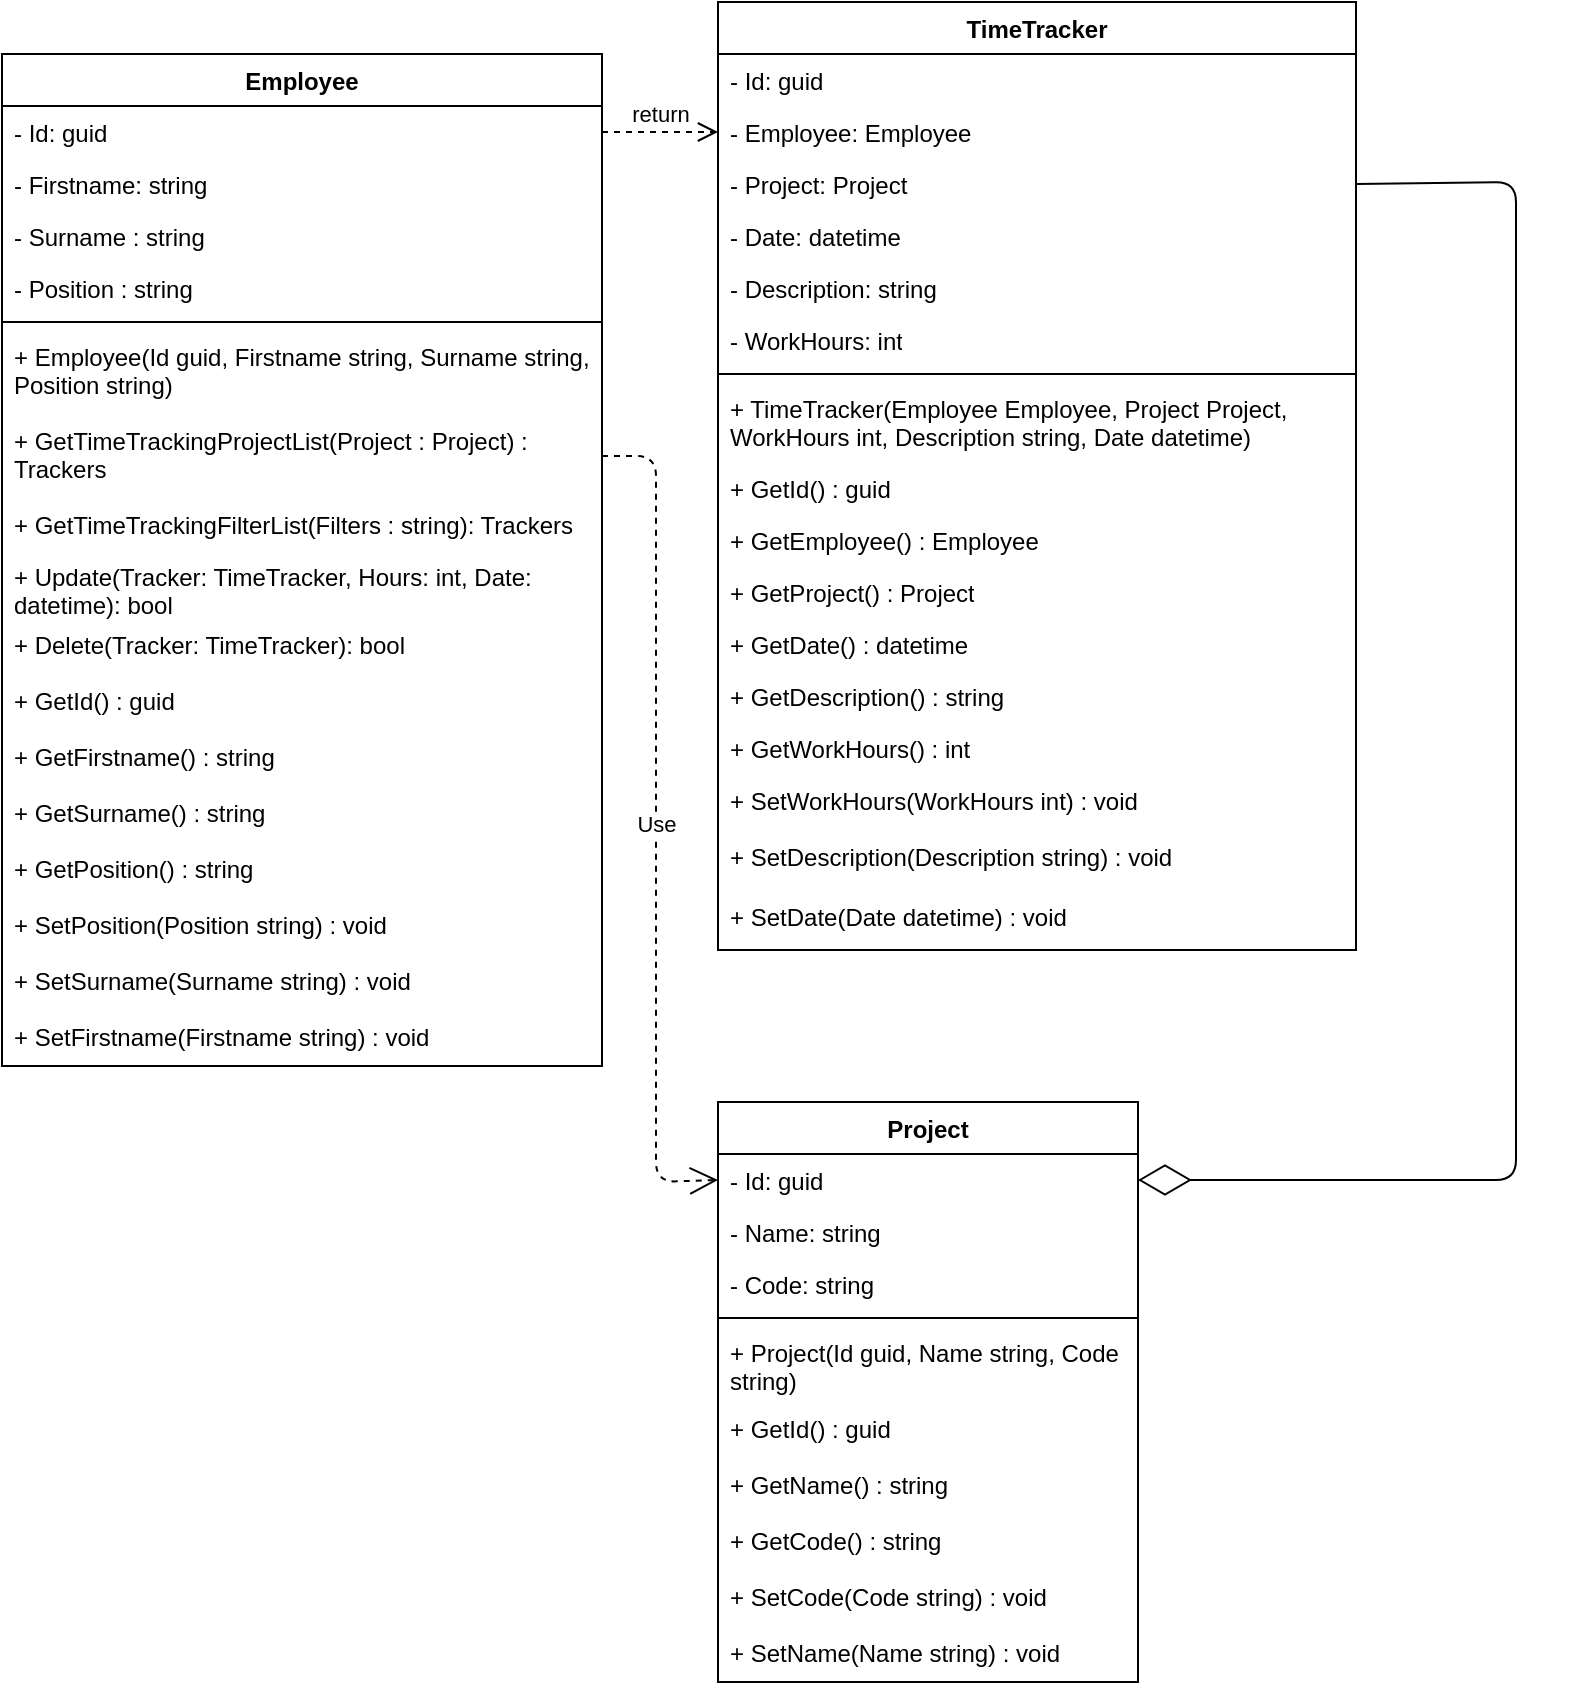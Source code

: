<mxfile>
    <diagram id="V3RUNBX7GU7BeBeHNkYn" name="Page-1">
        <mxGraphModel dx="1242" dy="571" grid="1" gridSize="10" guides="1" tooltips="1" connect="1" arrows="1" fold="1" page="1" pageScale="1" pageWidth="850" pageHeight="1100" math="0" shadow="0">
            <root>
                <mxCell id="0"/>
                <mxCell id="1" parent="0"/>
                <mxCell id="2" value="Employee" style="swimlane;fontStyle=1;align=center;verticalAlign=top;childLayout=stackLayout;horizontal=1;startSize=26;horizontalStack=0;resizeParent=1;resizeParentMax=0;resizeLast=0;collapsible=1;marginBottom=0;whiteSpace=wrap;html=1;" parent="1" vertex="1">
                    <mxGeometry x="43" y="36" width="300" height="506" as="geometry"/>
                </mxCell>
                <mxCell id="3" value="- Id: guid" style="text;strokeColor=none;fillColor=none;align=left;verticalAlign=top;spacingLeft=4;spacingRight=4;overflow=hidden;rotatable=0;points=[[0,0.5],[1,0.5]];portConstraint=eastwest;whiteSpace=wrap;html=1;" parent="2" vertex="1">
                    <mxGeometry y="26" width="300" height="26" as="geometry"/>
                </mxCell>
                <mxCell id="4" value="- Firstname: string" style="text;strokeColor=none;fillColor=none;align=left;verticalAlign=top;spacingLeft=4;spacingRight=4;overflow=hidden;rotatable=0;points=[[0,0.5],[1,0.5]];portConstraint=eastwest;whiteSpace=wrap;html=1;" parent="2" vertex="1">
                    <mxGeometry y="52" width="300" height="26" as="geometry"/>
                </mxCell>
                <mxCell id="5" value="- Surname : string&amp;nbsp;" style="text;strokeColor=none;fillColor=none;align=left;verticalAlign=top;spacingLeft=4;spacingRight=4;overflow=hidden;rotatable=0;points=[[0,0.5],[1,0.5]];portConstraint=eastwest;whiteSpace=wrap;html=1;" parent="2" vertex="1">
                    <mxGeometry y="78" width="300" height="26" as="geometry"/>
                </mxCell>
                <mxCell id="6" value="- Position : string" style="text;strokeColor=none;fillColor=none;align=left;verticalAlign=top;spacingLeft=4;spacingRight=4;overflow=hidden;rotatable=0;points=[[0,0.5],[1,0.5]];portConstraint=eastwest;whiteSpace=wrap;html=1;" parent="2" vertex="1">
                    <mxGeometry y="104" width="300" height="26" as="geometry"/>
                </mxCell>
                <mxCell id="7" value="" style="line;strokeWidth=1;fillColor=none;align=left;verticalAlign=middle;spacingTop=-1;spacingLeft=3;spacingRight=3;rotatable=0;labelPosition=right;points=[];portConstraint=eastwest;strokeColor=inherit;" parent="2" vertex="1">
                    <mxGeometry y="130" width="300" height="8" as="geometry"/>
                </mxCell>
                <mxCell id="62" value="+ Employee(Id guid, Firstname string, Surname string, Position string)" style="text;strokeColor=none;fillColor=none;align=left;verticalAlign=top;spacingLeft=4;spacingRight=4;overflow=hidden;rotatable=0;points=[[0,0.5],[1,0.5]];portConstraint=eastwest;whiteSpace=wrap;html=1;" parent="2" vertex="1">
                    <mxGeometry y="138" width="300" height="42" as="geometry"/>
                </mxCell>
                <mxCell id="8" value="+ GetTimeTrackingProjectList(Project : Project) : Trackers" style="text;strokeColor=none;fillColor=none;align=left;verticalAlign=top;spacingLeft=4;spacingRight=4;overflow=hidden;rotatable=0;points=[[0,0.5],[1,0.5]];portConstraint=eastwest;whiteSpace=wrap;html=1;" parent="2" vertex="1">
                    <mxGeometry y="180" width="300" height="42" as="geometry"/>
                </mxCell>
                <mxCell id="18" value="+ GetTimeTrackingFilterList(Filters : string): Trackers" style="text;strokeColor=none;fillColor=none;align=left;verticalAlign=top;spacingLeft=4;spacingRight=4;overflow=hidden;rotatable=0;points=[[0,0.5],[1,0.5]];portConstraint=eastwest;whiteSpace=wrap;html=1;" parent="2" vertex="1">
                    <mxGeometry y="222" width="300" height="26" as="geometry"/>
                </mxCell>
                <mxCell id="17" value="+ Update(Tracker: TimeTracker, Hours: int, Date: datetime): bool" style="text;strokeColor=none;fillColor=none;align=left;verticalAlign=top;spacingLeft=4;spacingRight=4;overflow=hidden;rotatable=0;points=[[0,0.5],[1,0.5]];portConstraint=eastwest;whiteSpace=wrap;html=1;" parent="2" vertex="1">
                    <mxGeometry y="248" width="300" height="34" as="geometry"/>
                </mxCell>
                <mxCell id="21" value="+ Delete(Tracker: TimeTracker): bool" style="text;strokeColor=none;fillColor=none;align=left;verticalAlign=top;spacingLeft=4;spacingRight=4;overflow=hidden;rotatable=0;points=[[0,0.5],[1,0.5]];portConstraint=eastwest;whiteSpace=wrap;html=1;" parent="2" vertex="1">
                    <mxGeometry y="282" width="300" height="28" as="geometry"/>
                </mxCell>
                <mxCell id="63" value="+ GetId() : guid" style="text;strokeColor=none;fillColor=none;align=left;verticalAlign=top;spacingLeft=4;spacingRight=4;overflow=hidden;rotatable=0;points=[[0,0.5],[1,0.5]];portConstraint=eastwest;whiteSpace=wrap;html=1;" parent="2" vertex="1">
                    <mxGeometry y="310" width="300" height="28" as="geometry"/>
                </mxCell>
                <mxCell id="64" value="+ GetFirstname() : string" style="text;strokeColor=none;fillColor=none;align=left;verticalAlign=top;spacingLeft=4;spacingRight=4;overflow=hidden;rotatable=0;points=[[0,0.5],[1,0.5]];portConstraint=eastwest;whiteSpace=wrap;html=1;" parent="2" vertex="1">
                    <mxGeometry y="338" width="300" height="28" as="geometry"/>
                </mxCell>
                <mxCell id="65" value="+ GetSurname() : string" style="text;strokeColor=none;fillColor=none;align=left;verticalAlign=top;spacingLeft=4;spacingRight=4;overflow=hidden;rotatable=0;points=[[0,0.5],[1,0.5]];portConstraint=eastwest;whiteSpace=wrap;html=1;" parent="2" vertex="1">
                    <mxGeometry y="366" width="300" height="28" as="geometry"/>
                </mxCell>
                <mxCell id="66" value="+ GetPosition() : string" style="text;strokeColor=none;fillColor=none;align=left;verticalAlign=top;spacingLeft=4;spacingRight=4;overflow=hidden;rotatable=0;points=[[0,0.5],[1,0.5]];portConstraint=eastwest;whiteSpace=wrap;html=1;" parent="2" vertex="1">
                    <mxGeometry y="394" width="300" height="28" as="geometry"/>
                </mxCell>
                <mxCell id="69" value="+ SetPosition(Position string) : void" style="text;strokeColor=none;fillColor=none;align=left;verticalAlign=top;spacingLeft=4;spacingRight=4;overflow=hidden;rotatable=0;points=[[0,0.5],[1,0.5]];portConstraint=eastwest;whiteSpace=wrap;html=1;" parent="2" vertex="1">
                    <mxGeometry y="422" width="300" height="28" as="geometry"/>
                </mxCell>
                <mxCell id="70" value="+ SetSurname(Surname string) : void" style="text;strokeColor=none;fillColor=none;align=left;verticalAlign=top;spacingLeft=4;spacingRight=4;overflow=hidden;rotatable=0;points=[[0,0.5],[1,0.5]];portConstraint=eastwest;whiteSpace=wrap;html=1;" parent="2" vertex="1">
                    <mxGeometry y="450" width="300" height="28" as="geometry"/>
                </mxCell>
                <mxCell id="71" value="+ SetFirstname(Firstname string) : void" style="text;strokeColor=none;fillColor=none;align=left;verticalAlign=top;spacingLeft=4;spacingRight=4;overflow=hidden;rotatable=0;points=[[0,0.5],[1,0.5]];portConstraint=eastwest;whiteSpace=wrap;html=1;" parent="2" vertex="1">
                    <mxGeometry y="478" width="300" height="28" as="geometry"/>
                </mxCell>
                <mxCell id="10" value="TimeTracker" style="swimlane;fontStyle=1;align=center;verticalAlign=top;childLayout=stackLayout;horizontal=1;startSize=26;horizontalStack=0;resizeParent=1;resizeParentMax=0;resizeLast=0;collapsible=1;marginBottom=0;whiteSpace=wrap;html=1;" parent="1" vertex="1">
                    <mxGeometry x="401" y="10" width="319" height="474" as="geometry"/>
                </mxCell>
                <mxCell id="11" value="- Id: guid" style="text;strokeColor=none;fillColor=none;align=left;verticalAlign=top;spacingLeft=4;spacingRight=4;overflow=hidden;rotatable=0;points=[[0,0.5],[1,0.5]];portConstraint=eastwest;whiteSpace=wrap;html=1;" parent="10" vertex="1">
                    <mxGeometry y="26" width="319" height="26" as="geometry"/>
                </mxCell>
                <mxCell id="12" value="- Employee: Employee" style="text;strokeColor=none;fillColor=none;align=left;verticalAlign=top;spacingLeft=4;spacingRight=4;overflow=hidden;rotatable=0;points=[[0,0.5],[1,0.5]];portConstraint=eastwest;whiteSpace=wrap;html=1;" parent="10" vertex="1">
                    <mxGeometry y="52" width="319" height="26" as="geometry"/>
                </mxCell>
                <mxCell id="19" value="- Project: Project" style="text;strokeColor=none;fillColor=none;align=left;verticalAlign=top;spacingLeft=4;spacingRight=4;overflow=hidden;rotatable=0;points=[[0,0.5],[1,0.5]];portConstraint=eastwest;whiteSpace=wrap;html=1;" parent="10" vertex="1">
                    <mxGeometry y="78" width="319" height="26" as="geometry"/>
                </mxCell>
                <mxCell id="13" value="- Date: datetime" style="text;strokeColor=none;fillColor=none;align=left;verticalAlign=top;spacingLeft=4;spacingRight=4;overflow=hidden;rotatable=0;points=[[0,0.5],[1,0.5]];portConstraint=eastwest;whiteSpace=wrap;html=1;" parent="10" vertex="1">
                    <mxGeometry y="104" width="319" height="26" as="geometry"/>
                </mxCell>
                <mxCell id="14" value="- Description: string" style="text;strokeColor=none;fillColor=none;align=left;verticalAlign=top;spacingLeft=4;spacingRight=4;overflow=hidden;rotatable=0;points=[[0,0.5],[1,0.5]];portConstraint=eastwest;whiteSpace=wrap;html=1;" parent="10" vertex="1">
                    <mxGeometry y="130" width="319" height="26" as="geometry"/>
                </mxCell>
                <mxCell id="20" value="- WorkHours: int" style="text;strokeColor=none;fillColor=none;align=left;verticalAlign=top;spacingLeft=4;spacingRight=4;overflow=hidden;rotatable=0;points=[[0,0.5],[1,0.5]];portConstraint=eastwest;whiteSpace=wrap;html=1;" parent="10" vertex="1">
                    <mxGeometry y="156" width="319" height="26" as="geometry"/>
                </mxCell>
                <mxCell id="45" value="" style="line;strokeWidth=1;fillColor=none;align=left;verticalAlign=middle;spacingTop=-1;spacingLeft=3;spacingRight=3;rotatable=0;labelPosition=right;points=[];portConstraint=eastwest;strokeColor=inherit;" parent="10" vertex="1">
                    <mxGeometry y="182" width="319" height="8" as="geometry"/>
                </mxCell>
                <mxCell id="44" value="+ TimeTracker(Employee Employee, Project Project, WorkHours int, Description string, Date datetime)" style="text;strokeColor=none;fillColor=none;align=left;verticalAlign=top;spacingLeft=4;spacingRight=4;overflow=hidden;rotatable=0;points=[[0,0.5],[1,0.5]];portConstraint=eastwest;whiteSpace=wrap;html=1;" parent="10" vertex="1">
                    <mxGeometry y="190" width="319" height="40" as="geometry"/>
                </mxCell>
                <mxCell id="46" value="+ GetId() : guid" style="text;strokeColor=none;fillColor=none;align=left;verticalAlign=top;spacingLeft=4;spacingRight=4;overflow=hidden;rotatable=0;points=[[0,0.5],[1,0.5]];portConstraint=eastwest;whiteSpace=wrap;html=1;" parent="10" vertex="1">
                    <mxGeometry y="230" width="319" height="26" as="geometry"/>
                </mxCell>
                <mxCell id="47" value="+ GetEmployee() : Employee" style="text;strokeColor=none;fillColor=none;align=left;verticalAlign=top;spacingLeft=4;spacingRight=4;overflow=hidden;rotatable=0;points=[[0,0.5],[1,0.5]];portConstraint=eastwest;whiteSpace=wrap;html=1;" parent="10" vertex="1">
                    <mxGeometry y="256" width="319" height="26" as="geometry"/>
                </mxCell>
                <mxCell id="48" value="+ GetProject() : Project" style="text;strokeColor=none;fillColor=none;align=left;verticalAlign=top;spacingLeft=4;spacingRight=4;overflow=hidden;rotatable=0;points=[[0,0.5],[1,0.5]];portConstraint=eastwest;whiteSpace=wrap;html=1;" parent="10" vertex="1">
                    <mxGeometry y="282" width="319" height="26" as="geometry"/>
                </mxCell>
                <mxCell id="49" value="+ GetDate() : datetime" style="text;strokeColor=none;fillColor=none;align=left;verticalAlign=top;spacingLeft=4;spacingRight=4;overflow=hidden;rotatable=0;points=[[0,0.5],[1,0.5]];portConstraint=eastwest;whiteSpace=wrap;html=1;" parent="10" vertex="1">
                    <mxGeometry y="308" width="319" height="26" as="geometry"/>
                </mxCell>
                <mxCell id="50" value="+ GetDescription() : string" style="text;strokeColor=none;fillColor=none;align=left;verticalAlign=top;spacingLeft=4;spacingRight=4;overflow=hidden;rotatable=0;points=[[0,0.5],[1,0.5]];portConstraint=eastwest;whiteSpace=wrap;html=1;" parent="10" vertex="1">
                    <mxGeometry y="334" width="319" height="26" as="geometry"/>
                </mxCell>
                <mxCell id="51" value="+ GetWorkHours() : int" style="text;strokeColor=none;fillColor=none;align=left;verticalAlign=top;spacingLeft=4;spacingRight=4;overflow=hidden;rotatable=0;points=[[0,0.5],[1,0.5]];portConstraint=eastwest;whiteSpace=wrap;html=1;" parent="10" vertex="1">
                    <mxGeometry y="360" width="319" height="26" as="geometry"/>
                </mxCell>
                <mxCell id="52" value="+ SetWorkHours(WorkHours int) : void" style="text;strokeColor=none;fillColor=none;align=left;verticalAlign=top;spacingLeft=4;spacingRight=4;overflow=hidden;rotatable=0;points=[[0,0.5],[1,0.5]];portConstraint=eastwest;whiteSpace=wrap;html=1;" parent="10" vertex="1">
                    <mxGeometry y="386" width="319" height="28" as="geometry"/>
                </mxCell>
                <mxCell id="53" value="+ SetDescription(Description string) : void" style="text;strokeColor=none;fillColor=none;align=left;verticalAlign=top;spacingLeft=4;spacingRight=4;overflow=hidden;rotatable=0;points=[[0,0.5],[1,0.5]];portConstraint=eastwest;whiteSpace=wrap;html=1;" parent="10" vertex="1">
                    <mxGeometry y="414" width="319" height="30" as="geometry"/>
                </mxCell>
                <mxCell id="54" value="+ SetDate(Date datetime) : void" style="text;strokeColor=none;fillColor=none;align=left;verticalAlign=top;spacingLeft=4;spacingRight=4;overflow=hidden;rotatable=0;points=[[0,0.5],[1,0.5]];portConstraint=eastwest;whiteSpace=wrap;html=1;" parent="10" vertex="1">
                    <mxGeometry y="444" width="319" height="30" as="geometry"/>
                </mxCell>
                <mxCell id="32" value="Project" style="swimlane;fontStyle=1;align=center;verticalAlign=top;childLayout=stackLayout;horizontal=1;startSize=26;horizontalStack=0;resizeParent=1;resizeParentMax=0;resizeLast=0;collapsible=1;marginBottom=0;whiteSpace=wrap;html=1;" parent="1" vertex="1">
                    <mxGeometry x="401" y="560" width="210" height="290" as="geometry"/>
                </mxCell>
                <mxCell id="33" value="- Id: guid" style="text;strokeColor=none;fillColor=none;align=left;verticalAlign=top;spacingLeft=4;spacingRight=4;overflow=hidden;rotatable=0;points=[[0,0.5],[1,0.5]];portConstraint=eastwest;whiteSpace=wrap;html=1;" parent="32" vertex="1">
                    <mxGeometry y="26" width="210" height="26" as="geometry"/>
                </mxCell>
                <mxCell id="34" value="- Name: string" style="text;strokeColor=none;fillColor=none;align=left;verticalAlign=top;spacingLeft=4;spacingRight=4;overflow=hidden;rotatable=0;points=[[0,0.5],[1,0.5]];portConstraint=eastwest;whiteSpace=wrap;html=1;" parent="32" vertex="1">
                    <mxGeometry y="52" width="210" height="26" as="geometry"/>
                </mxCell>
                <mxCell id="35" value="- Code: string" style="text;strokeColor=none;fillColor=none;align=left;verticalAlign=top;spacingLeft=4;spacingRight=4;overflow=hidden;rotatable=0;points=[[0,0.5],[1,0.5]];portConstraint=eastwest;whiteSpace=wrap;html=1;" parent="32" vertex="1">
                    <mxGeometry y="78" width="210" height="26" as="geometry"/>
                </mxCell>
                <mxCell id="56" value="" style="line;strokeWidth=1;fillColor=none;align=left;verticalAlign=middle;spacingTop=-1;spacingLeft=3;spacingRight=3;rotatable=0;labelPosition=right;points=[];portConstraint=eastwest;strokeColor=inherit;" parent="32" vertex="1">
                    <mxGeometry y="104" width="210" height="8" as="geometry"/>
                </mxCell>
                <mxCell id="55" value="+ Project(Id guid, Name string, Code string)" style="text;strokeColor=none;fillColor=none;align=left;verticalAlign=top;spacingLeft=4;spacingRight=4;overflow=hidden;rotatable=0;points=[[0,0.5],[1,0.5]];portConstraint=eastwest;whiteSpace=wrap;html=1;" parent="32" vertex="1">
                    <mxGeometry y="112" width="210" height="38" as="geometry"/>
                </mxCell>
                <mxCell id="57" value="+ GetId() : guid" style="text;strokeColor=none;fillColor=none;align=left;verticalAlign=top;spacingLeft=4;spacingRight=4;overflow=hidden;rotatable=0;points=[[0,0.5],[1,0.5]];portConstraint=eastwest;whiteSpace=wrap;html=1;" parent="32" vertex="1">
                    <mxGeometry y="150" width="210" height="28" as="geometry"/>
                </mxCell>
                <mxCell id="58" value="+ GetName() : string" style="text;strokeColor=none;fillColor=none;align=left;verticalAlign=top;spacingLeft=4;spacingRight=4;overflow=hidden;rotatable=0;points=[[0,0.5],[1,0.5]];portConstraint=eastwest;whiteSpace=wrap;html=1;" parent="32" vertex="1">
                    <mxGeometry y="178" width="210" height="28" as="geometry"/>
                </mxCell>
                <mxCell id="59" value="+ GetCode() : string" style="text;strokeColor=none;fillColor=none;align=left;verticalAlign=top;spacingLeft=4;spacingRight=4;overflow=hidden;rotatable=0;points=[[0,0.5],[1,0.5]];portConstraint=eastwest;whiteSpace=wrap;html=1;" parent="32" vertex="1">
                    <mxGeometry y="206" width="210" height="28" as="geometry"/>
                </mxCell>
                <mxCell id="60" value="+ SetCode(Code string) : void" style="text;strokeColor=none;fillColor=none;align=left;verticalAlign=top;spacingLeft=4;spacingRight=4;overflow=hidden;rotatable=0;points=[[0,0.5],[1,0.5]];portConstraint=eastwest;whiteSpace=wrap;html=1;" parent="32" vertex="1">
                    <mxGeometry y="234" width="210" height="28" as="geometry"/>
                </mxCell>
                <mxCell id="61" value="+ SetName(Name string) : void" style="text;strokeColor=none;fillColor=none;align=left;verticalAlign=top;spacingLeft=4;spacingRight=4;overflow=hidden;rotatable=0;points=[[0,0.5],[1,0.5]];portConstraint=eastwest;whiteSpace=wrap;html=1;" parent="32" vertex="1">
                    <mxGeometry y="262" width="210" height="28" as="geometry"/>
                </mxCell>
                <mxCell id="39" value="" style="endArrow=diamondThin;endFill=0;endSize=24;html=1;exitX=1;exitY=0.5;exitDx=0;exitDy=0;entryX=1;entryY=0.5;entryDx=0;entryDy=0;" parent="1" source="19" target="33" edge="1">
                    <mxGeometry width="160" relative="1" as="geometry">
                        <mxPoint x="540" y="410" as="sourcePoint"/>
                        <mxPoint x="700" y="410" as="targetPoint"/>
                        <Array as="points">
                            <mxPoint x="800" y="100"/>
                            <mxPoint x="800" y="230"/>
                            <mxPoint x="800" y="599"/>
                        </Array>
                    </mxGeometry>
                </mxCell>
                <mxCell id="40" value="Use" style="endArrow=open;endSize=12;dashed=1;html=1;exitX=1;exitY=0.5;exitDx=0;exitDy=0;entryX=0;entryY=0.5;entryDx=0;entryDy=0;" parent="1" source="8" target="33" edge="1">
                    <mxGeometry width="160" relative="1" as="geometry">
                        <mxPoint x="450" y="460" as="sourcePoint"/>
                        <mxPoint x="610" y="460" as="targetPoint"/>
                        <Array as="points">
                            <mxPoint x="370" y="237"/>
                            <mxPoint x="370" y="300"/>
                            <mxPoint x="370" y="600"/>
                        </Array>
                    </mxGeometry>
                </mxCell>
                <mxCell id="41" value="return" style="html=1;verticalAlign=bottom;endArrow=open;dashed=1;endSize=8;entryX=0;entryY=0.5;entryDx=0;entryDy=0;exitX=1;exitY=0.5;exitDx=0;exitDy=0;" parent="1" source="3" target="12" edge="1">
                    <mxGeometry relative="1" as="geometry">
                        <mxPoint x="380" y="130" as="sourcePoint"/>
                        <mxPoint x="410" y="430" as="targetPoint"/>
                    </mxGeometry>
                </mxCell>
            </root>
        </mxGraphModel>
    </diagram>
</mxfile>
